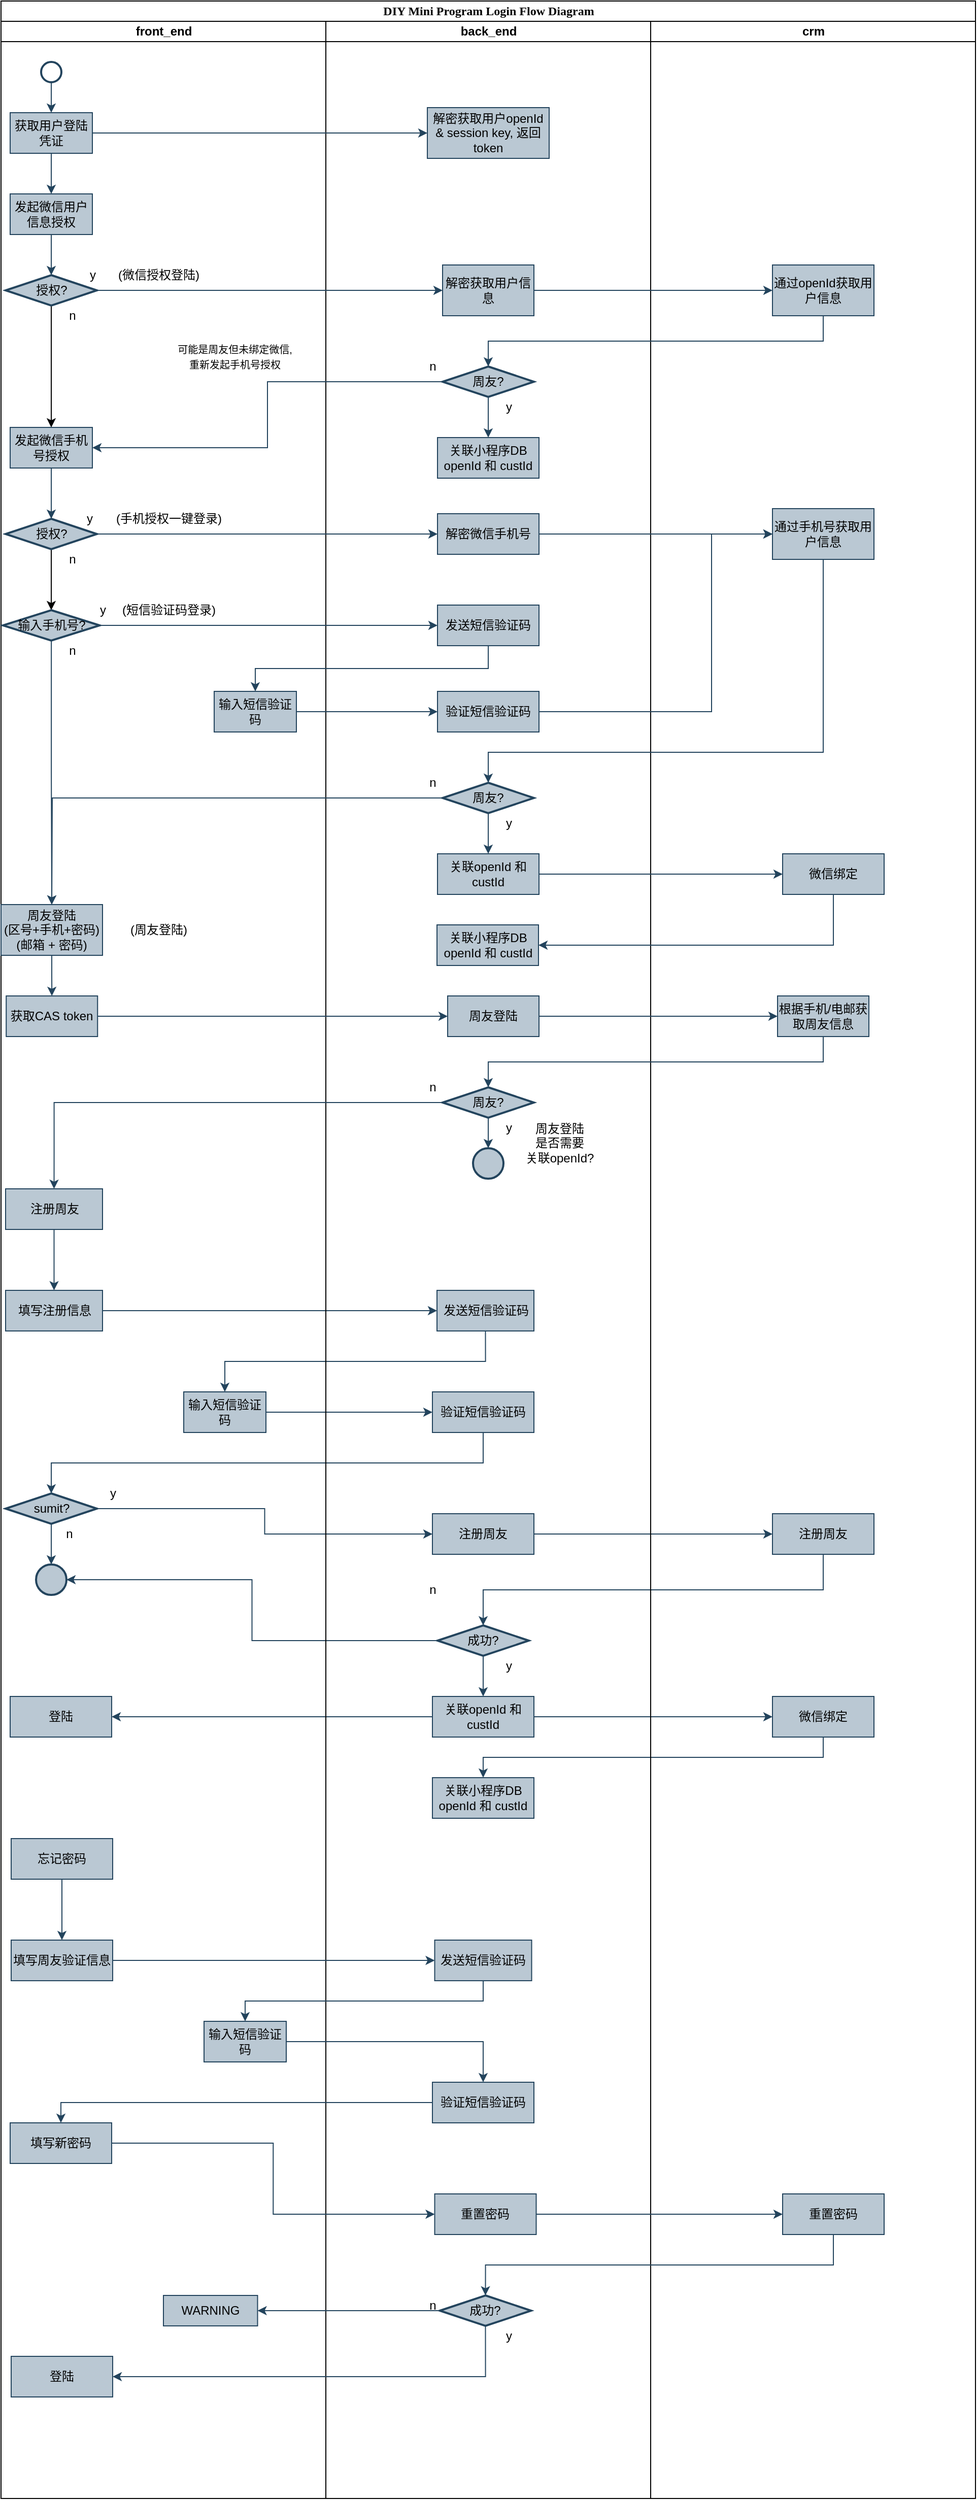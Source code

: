 <mxfile version="12.7.9" type="github">
  <diagram name="Page-1" id="0783ab3e-0a74-02c8-0abd-f7b4e66b4bec">
    <mxGraphModel dx="1312" dy="715" grid="1" gridSize="10" guides="1" tooltips="1" connect="1" arrows="1" fold="1" page="1" pageScale="1" pageWidth="850" pageHeight="1100" background="#ffffff" math="0" shadow="0">
      <root>
        <mxCell id="0" />
        <mxCell id="1" parent="0" />
        <mxCell id="1c1d494c118603dd-1" value="DIY Mini Program Login Flow Diagram" style="swimlane;html=1;childLayout=stackLayout;startSize=20;rounded=0;shadow=0;comic=0;labelBackgroundColor=none;strokeWidth=1;fontFamily=Verdana;fontSize=12;align=center;" parent="1" vertex="1">
          <mxGeometry y="30" width="960" height="2460" as="geometry" />
        </mxCell>
        <mxCell id="1c1d494c118603dd-2" value="front_end" style="swimlane;html=1;startSize=20;" parent="1c1d494c118603dd-1" vertex="1">
          <mxGeometry y="20" width="320" height="2440" as="geometry" />
        </mxCell>
        <mxCell id="7PXRdTP2mNgVB09aPx2Q-12" style="edgeStyle=orthogonalEdgeStyle;rounded=0;orthogonalLoop=1;jettySize=auto;html=1;entryX=0.5;entryY=0;entryDx=0;entryDy=0;fillColor=#bac8d3;strokeColor=#23445d;" edge="1" parent="1c1d494c118603dd-2" source="7PXRdTP2mNgVB09aPx2Q-1" target="7PXRdTP2mNgVB09aPx2Q-9">
          <mxGeometry relative="1" as="geometry" />
        </mxCell>
        <mxCell id="7PXRdTP2mNgVB09aPx2Q-1" value="" style="strokeWidth=2;html=1;shape=mxgraph.flowchart.start_2;whiteSpace=wrap;fillColor=none;strokeColor=#23445d;" vertex="1" parent="1c1d494c118603dd-2">
          <mxGeometry x="39.5" y="40" width="20" height="20" as="geometry" />
        </mxCell>
        <mxCell id="7PXRdTP2mNgVB09aPx2Q-30" style="edgeStyle=orthogonalEdgeStyle;rounded=0;orthogonalLoop=1;jettySize=auto;html=1;entryX=0.5;entryY=0;entryDx=0;entryDy=0;" edge="1" parent="1c1d494c118603dd-2" source="7PXRdTP2mNgVB09aPx2Q-2" target="7PXRdTP2mNgVB09aPx2Q-28">
          <mxGeometry relative="1" as="geometry" />
        </mxCell>
        <mxCell id="7PXRdTP2mNgVB09aPx2Q-2" value="授权?" style="strokeWidth=2;html=1;shape=mxgraph.flowchart.decision;whiteSpace=wrap;fillColor=#bac8d3;strokeColor=#23445d;" vertex="1" parent="1c1d494c118603dd-2">
          <mxGeometry x="4.5" y="250" width="90" height="30" as="geometry" />
        </mxCell>
        <mxCell id="7PXRdTP2mNgVB09aPx2Q-17" style="edgeStyle=orthogonalEdgeStyle;rounded=0;orthogonalLoop=1;jettySize=auto;html=1;entryX=0.5;entryY=0;entryDx=0;entryDy=0;fillColor=#bac8d3;strokeColor=#23445d;" edge="1" parent="1c1d494c118603dd-2" source="7PXRdTP2mNgVB09aPx2Q-9" target="7PXRdTP2mNgVB09aPx2Q-16">
          <mxGeometry relative="1" as="geometry" />
        </mxCell>
        <mxCell id="7PXRdTP2mNgVB09aPx2Q-9" value="获取用户登陆凭证" style="rounded=0;whiteSpace=wrap;html=1;fillColor=#bac8d3;strokeColor=#23445d;" vertex="1" parent="1c1d494c118603dd-2">
          <mxGeometry x="9" y="90" width="81" height="40" as="geometry" />
        </mxCell>
        <mxCell id="7PXRdTP2mNgVB09aPx2Q-18" style="edgeStyle=orthogonalEdgeStyle;rounded=0;orthogonalLoop=1;jettySize=auto;html=1;fillColor=#bac8d3;strokeColor=#23445d;" edge="1" parent="1c1d494c118603dd-2" source="7PXRdTP2mNgVB09aPx2Q-16" target="7PXRdTP2mNgVB09aPx2Q-2">
          <mxGeometry relative="1" as="geometry" />
        </mxCell>
        <mxCell id="7PXRdTP2mNgVB09aPx2Q-16" value="发起微信用户信息授权" style="rounded=0;whiteSpace=wrap;html=1;fillColor=#bac8d3;strokeColor=#23445d;" vertex="1" parent="1c1d494c118603dd-2">
          <mxGeometry x="9" y="170" width="81" height="40" as="geometry" />
        </mxCell>
        <mxCell id="7PXRdTP2mNgVB09aPx2Q-37" style="edgeStyle=orthogonalEdgeStyle;rounded=0;orthogonalLoop=1;jettySize=auto;html=1;entryX=0.5;entryY=0;entryDx=0;entryDy=0;entryPerimeter=0;fillColor=#bac8d3;strokeColor=#23445d;exitX=0.5;exitY=1;exitDx=0;exitDy=0;" edge="1" parent="1c1d494c118603dd-2" source="7PXRdTP2mNgVB09aPx2Q-28" target="7PXRdTP2mNgVB09aPx2Q-36">
          <mxGeometry relative="1" as="geometry" />
        </mxCell>
        <mxCell id="7PXRdTP2mNgVB09aPx2Q-28" value="发起微信手机号授权" style="rounded=0;whiteSpace=wrap;html=1;fillColor=#bac8d3;strokeColor=#23445d;" vertex="1" parent="1c1d494c118603dd-2">
          <mxGeometry x="9" y="400" width="81" height="40" as="geometry" />
        </mxCell>
        <mxCell id="7PXRdTP2mNgVB09aPx2Q-31" value="y" style="text;html=1;align=center;verticalAlign=middle;resizable=0;points=[];autosize=1;" vertex="1" parent="1c1d494c118603dd-2">
          <mxGeometry x="80" y="240" width="20" height="20" as="geometry" />
        </mxCell>
        <mxCell id="7PXRdTP2mNgVB09aPx2Q-32" value="n" style="text;html=1;align=center;verticalAlign=middle;resizable=0;points=[];autosize=1;" vertex="1" parent="1c1d494c118603dd-2">
          <mxGeometry x="59.5" y="280" width="20" height="20" as="geometry" />
        </mxCell>
        <mxCell id="7PXRdTP2mNgVB09aPx2Q-35" value="&lt;font style=&quot;font-size: 10px&quot;&gt;可能是周友但未绑定微信,&lt;br style=&quot;font-size: 10px&quot;&gt;重新发起手机号授权&lt;/font&gt;" style="text;html=1;align=center;verticalAlign=middle;resizable=0;points=[];autosize=1;" vertex="1" parent="1c1d494c118603dd-2">
          <mxGeometry x="140" y="315" width="180" height="30" as="geometry" />
        </mxCell>
        <mxCell id="7PXRdTP2mNgVB09aPx2Q-55" style="edgeStyle=orthogonalEdgeStyle;rounded=0;orthogonalLoop=1;jettySize=auto;html=1;entryX=0.5;entryY=0;entryDx=0;entryDy=0;entryPerimeter=0;" edge="1" parent="1c1d494c118603dd-2" source="7PXRdTP2mNgVB09aPx2Q-36" target="7PXRdTP2mNgVB09aPx2Q-53">
          <mxGeometry relative="1" as="geometry" />
        </mxCell>
        <mxCell id="7PXRdTP2mNgVB09aPx2Q-36" value="授权?" style="strokeWidth=2;html=1;shape=mxgraph.flowchart.decision;whiteSpace=wrap;fillColor=#bac8d3;strokeColor=#23445d;" vertex="1" parent="1c1d494c118603dd-2">
          <mxGeometry x="4.5" y="490" width="90" height="30" as="geometry" />
        </mxCell>
        <mxCell id="7PXRdTP2mNgVB09aPx2Q-40" value="y" style="text;html=1;align=center;verticalAlign=middle;resizable=0;points=[];autosize=1;" vertex="1" parent="1c1d494c118603dd-2">
          <mxGeometry x="77.25" y="480" width="20" height="20" as="geometry" />
        </mxCell>
        <mxCell id="7PXRdTP2mNgVB09aPx2Q-46" value="n" style="text;html=1;align=center;verticalAlign=middle;resizable=0;points=[];autosize=1;" vertex="1" parent="1c1d494c118603dd-2">
          <mxGeometry x="59.5" y="520" width="20" height="20" as="geometry" />
        </mxCell>
        <mxCell id="7PXRdTP2mNgVB09aPx2Q-49" value="输入短信验证码" style="rounded=0;whiteSpace=wrap;html=1;fillColor=#bac8d3;strokeColor=#23445d;" vertex="1" parent="1c1d494c118603dd-2">
          <mxGeometry x="210" y="660" width="81" height="40" as="geometry" />
        </mxCell>
        <mxCell id="7PXRdTP2mNgVB09aPx2Q-67" style="edgeStyle=orthogonalEdgeStyle;rounded=0;orthogonalLoop=1;jettySize=auto;html=1;entryX=0.5;entryY=0;entryDx=0;entryDy=0;fillColor=#bac8d3;strokeColor=#23445d;" edge="1" parent="1c1d494c118603dd-2" source="7PXRdTP2mNgVB09aPx2Q-53" target="7PXRdTP2mNgVB09aPx2Q-65">
          <mxGeometry relative="1" as="geometry" />
        </mxCell>
        <mxCell id="7PXRdTP2mNgVB09aPx2Q-53" value="输入手机号?" style="strokeWidth=2;html=1;shape=mxgraph.flowchart.decision;whiteSpace=wrap;fillColor=#bac8d3;strokeColor=#23445d;" vertex="1" parent="1c1d494c118603dd-2">
          <mxGeometry x="1.75" y="580" width="95.5" height="30" as="geometry" />
        </mxCell>
        <mxCell id="7PXRdTP2mNgVB09aPx2Q-63" value="(手机授权一键登录)" style="text;html=1;align=center;verticalAlign=middle;resizable=0;points=[];autosize=1;" vertex="1" parent="1c1d494c118603dd-2">
          <mxGeometry x="90" y="480" width="150" height="20" as="geometry" />
        </mxCell>
        <mxCell id="7PXRdTP2mNgVB09aPx2Q-64" value="(短信验证码登录)" style="text;html=1;align=center;verticalAlign=middle;resizable=0;points=[];autosize=1;" vertex="1" parent="1c1d494c118603dd-2">
          <mxGeometry x="100" y="570" width="130" height="20" as="geometry" />
        </mxCell>
        <mxCell id="7PXRdTP2mNgVB09aPx2Q-58" value="y" style="text;html=1;align=center;verticalAlign=middle;resizable=0;points=[];autosize=1;" vertex="1" parent="1c1d494c118603dd-2">
          <mxGeometry x="90" y="570" width="20" height="20" as="geometry" />
        </mxCell>
        <mxCell id="7PXRdTP2mNgVB09aPx2Q-77" style="edgeStyle=orthogonalEdgeStyle;rounded=0;orthogonalLoop=1;jettySize=auto;html=1;entryX=0.5;entryY=0;entryDx=0;entryDy=0;fillColor=#bac8d3;strokeColor=#23445d;" edge="1" parent="1c1d494c118603dd-2" source="7PXRdTP2mNgVB09aPx2Q-65" target="7PXRdTP2mNgVB09aPx2Q-75">
          <mxGeometry relative="1" as="geometry" />
        </mxCell>
        <mxCell id="7PXRdTP2mNgVB09aPx2Q-65" value="周友登陆&lt;br&gt;(区号+手机+密码)&lt;br&gt;(邮箱 + 密码)" style="rounded=0;whiteSpace=wrap;html=1;fillColor=#bac8d3;strokeColor=#23445d;" vertex="1" parent="1c1d494c118603dd-2">
          <mxGeometry y="870" width="100" height="50" as="geometry" />
        </mxCell>
        <mxCell id="7PXRdTP2mNgVB09aPx2Q-69" value="n" style="text;html=1;align=center;verticalAlign=middle;resizable=0;points=[];autosize=1;" vertex="1" parent="1c1d494c118603dd-2">
          <mxGeometry x="59.5" y="610" width="20" height="20" as="geometry" />
        </mxCell>
        <mxCell id="7PXRdTP2mNgVB09aPx2Q-75" value="获取CAS token" style="rounded=0;whiteSpace=wrap;html=1;fillColor=#bac8d3;strokeColor=#23445d;" vertex="1" parent="1c1d494c118603dd-2">
          <mxGeometry x="5.12" y="960" width="90" height="40" as="geometry" />
        </mxCell>
        <mxCell id="7PXRdTP2mNgVB09aPx2Q-96" style="edgeStyle=orthogonalEdgeStyle;rounded=0;orthogonalLoop=1;jettySize=auto;html=1;entryX=0.5;entryY=0;entryDx=0;entryDy=0;fillColor=#bac8d3;strokeColor=#23445d;" edge="1" parent="1c1d494c118603dd-2" source="7PXRdTP2mNgVB09aPx2Q-87" target="7PXRdTP2mNgVB09aPx2Q-95">
          <mxGeometry relative="1" as="geometry" />
        </mxCell>
        <mxCell id="7PXRdTP2mNgVB09aPx2Q-87" value="注册周友" style="rounded=0;whiteSpace=wrap;html=1;fillColor=#bac8d3;strokeColor=#23445d;" vertex="1" parent="1c1d494c118603dd-2">
          <mxGeometry x="4.5" y="1150" width="95.5" height="40" as="geometry" />
        </mxCell>
        <mxCell id="7PXRdTP2mNgVB09aPx2Q-95" value="填写注册信息" style="rounded=0;whiteSpace=wrap;html=1;fillColor=#bac8d3;strokeColor=#23445d;" vertex="1" parent="1c1d494c118603dd-2">
          <mxGeometry x="4.5" y="1250" width="95.5" height="40" as="geometry" />
        </mxCell>
        <mxCell id="7PXRdTP2mNgVB09aPx2Q-99" value="输入短信验证码" style="rounded=0;whiteSpace=wrap;html=1;fillColor=#bac8d3;strokeColor=#23445d;" vertex="1" parent="1c1d494c118603dd-2">
          <mxGeometry x="180" y="1350" width="81" height="40" as="geometry" />
        </mxCell>
        <mxCell id="7PXRdTP2mNgVB09aPx2Q-107" style="edgeStyle=orthogonalEdgeStyle;rounded=0;orthogonalLoop=1;jettySize=auto;html=1;fillColor=#bac8d3;strokeColor=#23445d;" edge="1" parent="1c1d494c118603dd-2" source="7PXRdTP2mNgVB09aPx2Q-104" target="7PXRdTP2mNgVB09aPx2Q-106">
          <mxGeometry relative="1" as="geometry" />
        </mxCell>
        <mxCell id="7PXRdTP2mNgVB09aPx2Q-104" value="sumit?" style="strokeWidth=2;html=1;shape=mxgraph.flowchart.decision;whiteSpace=wrap;fillColor=#bac8d3;strokeColor=#23445d;" vertex="1" parent="1c1d494c118603dd-2">
          <mxGeometry x="4.5" y="1450" width="90" height="30" as="geometry" />
        </mxCell>
        <mxCell id="7PXRdTP2mNgVB09aPx2Q-106" value="" style="strokeWidth=2;html=1;shape=mxgraph.flowchart.start_2;whiteSpace=wrap;fillColor=#bac8d3;strokeColor=#23445d;" vertex="1" parent="1c1d494c118603dd-2">
          <mxGeometry x="34.5" y="1520" width="30" height="30" as="geometry" />
        </mxCell>
        <mxCell id="7PXRdTP2mNgVB09aPx2Q-108" value="n" style="text;html=1;align=center;verticalAlign=middle;resizable=0;points=[];autosize=1;" vertex="1" parent="1c1d494c118603dd-2">
          <mxGeometry x="57.25" y="1480" width="20" height="20" as="geometry" />
        </mxCell>
        <mxCell id="7PXRdTP2mNgVB09aPx2Q-111" value="y" style="text;html=1;align=center;verticalAlign=middle;resizable=0;points=[];autosize=1;" vertex="1" parent="1c1d494c118603dd-2">
          <mxGeometry x="100" y="1440" width="20" height="20" as="geometry" />
        </mxCell>
        <mxCell id="7PXRdTP2mNgVB09aPx2Q-125" value="(周友登陆)" style="text;html=1;align=center;verticalAlign=middle;resizable=0;points=[];autosize=1;" vertex="1" parent="1c1d494c118603dd-2">
          <mxGeometry x="110" y="885" width="90" height="20" as="geometry" />
        </mxCell>
        <mxCell id="7PXRdTP2mNgVB09aPx2Q-131" value="登陆" style="rounded=0;whiteSpace=wrap;html=1;fillColor=#bac8d3;strokeColor=#23445d;" vertex="1" parent="1c1d494c118603dd-2">
          <mxGeometry x="9" y="1650" width="100" height="40" as="geometry" />
        </mxCell>
        <mxCell id="7PXRdTP2mNgVB09aPx2Q-62" value="(微信授权登陆)" style="text;html=1;align=center;verticalAlign=middle;resizable=0;points=[];autosize=1;" vertex="1" parent="1c1d494c118603dd-2">
          <mxGeometry x="94.5" y="240" width="120" height="20" as="geometry" />
        </mxCell>
        <mxCell id="7PXRdTP2mNgVB09aPx2Q-136" style="edgeStyle=orthogonalEdgeStyle;rounded=0;orthogonalLoop=1;jettySize=auto;html=1;entryX=0.5;entryY=0;entryDx=0;entryDy=0;fillColor=#bac8d3;strokeColor=#23445d;" edge="1" parent="1c1d494c118603dd-2" source="7PXRdTP2mNgVB09aPx2Q-133" target="7PXRdTP2mNgVB09aPx2Q-134">
          <mxGeometry relative="1" as="geometry" />
        </mxCell>
        <mxCell id="7PXRdTP2mNgVB09aPx2Q-133" value="忘记密码" style="rounded=0;whiteSpace=wrap;html=1;fillColor=#bac8d3;strokeColor=#23445d;" vertex="1" parent="1c1d494c118603dd-2">
          <mxGeometry x="10" y="1790" width="100" height="40" as="geometry" />
        </mxCell>
        <mxCell id="7PXRdTP2mNgVB09aPx2Q-134" value="填写周友验证信息" style="rounded=0;whiteSpace=wrap;html=1;fillColor=#bac8d3;strokeColor=#23445d;" vertex="1" parent="1c1d494c118603dd-2">
          <mxGeometry x="10" y="1890" width="100" height="40" as="geometry" />
        </mxCell>
        <mxCell id="7PXRdTP2mNgVB09aPx2Q-138" value="输入短信验证码" style="rounded=0;whiteSpace=wrap;html=1;fillColor=#bac8d3;strokeColor=#23445d;" vertex="1" parent="1c1d494c118603dd-2">
          <mxGeometry x="200" y="1970" width="81" height="40" as="geometry" />
        </mxCell>
        <mxCell id="7PXRdTP2mNgVB09aPx2Q-142" value="填写新密码" style="rounded=0;whiteSpace=wrap;html=1;fillColor=#bac8d3;strokeColor=#23445d;" vertex="1" parent="1c1d494c118603dd-2">
          <mxGeometry x="9" y="2070" width="100" height="40" as="geometry" />
        </mxCell>
        <mxCell id="7PXRdTP2mNgVB09aPx2Q-150" value="WARNING" style="rounded=0;whiteSpace=wrap;html=1;fillColor=#bac8d3;strokeColor=#23445d;" vertex="1" parent="1c1d494c118603dd-2">
          <mxGeometry x="160" y="2240" width="92.75" height="30" as="geometry" />
        </mxCell>
        <mxCell id="7PXRdTP2mNgVB09aPx2Q-156" value="登陆" style="rounded=0;whiteSpace=wrap;html=1;fillColor=#bac8d3;strokeColor=#23445d;" vertex="1" parent="1c1d494c118603dd-2">
          <mxGeometry x="10" y="2300" width="100" height="40" as="geometry" />
        </mxCell>
        <mxCell id="7PXRdTP2mNgVB09aPx2Q-98" style="edgeStyle=orthogonalEdgeStyle;rounded=0;orthogonalLoop=1;jettySize=auto;html=1;entryX=0;entryY=0.5;entryDx=0;entryDy=0;fillColor=#bac8d3;strokeColor=#23445d;" edge="1" parent="1c1d494c118603dd-1" source="7PXRdTP2mNgVB09aPx2Q-95" target="7PXRdTP2mNgVB09aPx2Q-97">
          <mxGeometry relative="1" as="geometry" />
        </mxCell>
        <mxCell id="7PXRdTP2mNgVB09aPx2Q-101" style="edgeStyle=orthogonalEdgeStyle;rounded=0;orthogonalLoop=1;jettySize=auto;html=1;entryX=0.5;entryY=0;entryDx=0;entryDy=0;exitX=0.5;exitY=1;exitDx=0;exitDy=0;fillColor=#bac8d3;strokeColor=#23445d;" edge="1" parent="1c1d494c118603dd-1" source="7PXRdTP2mNgVB09aPx2Q-97" target="7PXRdTP2mNgVB09aPx2Q-99">
          <mxGeometry relative="1" as="geometry" />
        </mxCell>
        <mxCell id="7PXRdTP2mNgVB09aPx2Q-102" style="edgeStyle=orthogonalEdgeStyle;rounded=0;orthogonalLoop=1;jettySize=auto;html=1;entryX=0;entryY=0.5;entryDx=0;entryDy=0;fillColor=#bac8d3;strokeColor=#23445d;" edge="1" parent="1c1d494c118603dd-1" source="7PXRdTP2mNgVB09aPx2Q-99" target="7PXRdTP2mNgVB09aPx2Q-100">
          <mxGeometry relative="1" as="geometry" />
        </mxCell>
        <mxCell id="7PXRdTP2mNgVB09aPx2Q-105" style="edgeStyle=orthogonalEdgeStyle;rounded=0;orthogonalLoop=1;jettySize=auto;html=1;entryX=0.5;entryY=0;entryDx=0;entryDy=0;entryPerimeter=0;exitX=0.5;exitY=1;exitDx=0;exitDy=0;fillColor=#bac8d3;strokeColor=#23445d;" edge="1" parent="1c1d494c118603dd-1" source="7PXRdTP2mNgVB09aPx2Q-100" target="7PXRdTP2mNgVB09aPx2Q-104">
          <mxGeometry relative="1" as="geometry" />
        </mxCell>
        <mxCell id="7PXRdTP2mNgVB09aPx2Q-110" style="edgeStyle=orthogonalEdgeStyle;rounded=0;orthogonalLoop=1;jettySize=auto;html=1;entryX=0;entryY=0.5;entryDx=0;entryDy=0;fillColor=#bac8d3;strokeColor=#23445d;" edge="1" parent="1c1d494c118603dd-1" source="7PXRdTP2mNgVB09aPx2Q-104" target="7PXRdTP2mNgVB09aPx2Q-109">
          <mxGeometry relative="1" as="geometry" />
        </mxCell>
        <mxCell id="7PXRdTP2mNgVB09aPx2Q-113" value="" style="edgeStyle=orthogonalEdgeStyle;rounded=0;orthogonalLoop=1;jettySize=auto;html=1;fillColor=#bac8d3;strokeColor=#23445d;" edge="1" parent="1c1d494c118603dd-1" source="7PXRdTP2mNgVB09aPx2Q-109" target="7PXRdTP2mNgVB09aPx2Q-112">
          <mxGeometry relative="1" as="geometry" />
        </mxCell>
        <mxCell id="7PXRdTP2mNgVB09aPx2Q-115" style="edgeStyle=orthogonalEdgeStyle;rounded=0;orthogonalLoop=1;jettySize=auto;html=1;entryX=0.5;entryY=0;entryDx=0;entryDy=0;entryPerimeter=0;exitX=0.5;exitY=1;exitDx=0;exitDy=0;fillColor=#bac8d3;strokeColor=#23445d;" edge="1" parent="1c1d494c118603dd-1" source="7PXRdTP2mNgVB09aPx2Q-112" target="7PXRdTP2mNgVB09aPx2Q-114">
          <mxGeometry relative="1" as="geometry" />
        </mxCell>
        <mxCell id="7PXRdTP2mNgVB09aPx2Q-116" style="edgeStyle=orthogonalEdgeStyle;rounded=0;orthogonalLoop=1;jettySize=auto;html=1;entryX=1;entryY=0.5;entryDx=0;entryDy=0;entryPerimeter=0;fillColor=#bac8d3;strokeColor=#23445d;" edge="1" parent="1c1d494c118603dd-1" source="7PXRdTP2mNgVB09aPx2Q-114" target="7PXRdTP2mNgVB09aPx2Q-106">
          <mxGeometry relative="1" as="geometry" />
        </mxCell>
        <mxCell id="7PXRdTP2mNgVB09aPx2Q-127" style="edgeStyle=orthogonalEdgeStyle;rounded=0;orthogonalLoop=1;jettySize=auto;html=1;entryX=0;entryY=0.5;entryDx=0;entryDy=0;fillColor=#bac8d3;strokeColor=#23445d;" edge="1" parent="1c1d494c118603dd-1" source="7PXRdTP2mNgVB09aPx2Q-118" target="7PXRdTP2mNgVB09aPx2Q-126">
          <mxGeometry relative="1" as="geometry" />
        </mxCell>
        <mxCell id="7PXRdTP2mNgVB09aPx2Q-129" style="edgeStyle=orthogonalEdgeStyle;rounded=0;orthogonalLoop=1;jettySize=auto;html=1;exitX=0.5;exitY=1;exitDx=0;exitDy=0;fillColor=#bac8d3;strokeColor=#23445d;" edge="1" parent="1c1d494c118603dd-1" source="7PXRdTP2mNgVB09aPx2Q-126" target="7PXRdTP2mNgVB09aPx2Q-128">
          <mxGeometry relative="1" as="geometry" />
        </mxCell>
        <mxCell id="7PXRdTP2mNgVB09aPx2Q-132" style="edgeStyle=orthogonalEdgeStyle;rounded=0;orthogonalLoop=1;jettySize=auto;html=1;entryX=1;entryY=0.5;entryDx=0;entryDy=0;fillColor=#bac8d3;strokeColor=#23445d;" edge="1" parent="1c1d494c118603dd-1" source="7PXRdTP2mNgVB09aPx2Q-118" target="7PXRdTP2mNgVB09aPx2Q-131">
          <mxGeometry relative="1" as="geometry" />
        </mxCell>
        <mxCell id="1c1d494c118603dd-3" value="back_end" style="swimlane;html=1;startSize=20;" parent="1c1d494c118603dd-1" vertex="1">
          <mxGeometry x="320" y="20" width="320" height="2440" as="geometry" />
        </mxCell>
        <mxCell id="7PXRdTP2mNgVB09aPx2Q-7" value="解密获取用户openId &amp;amp; session key, 返回token" style="rounded=0;whiteSpace=wrap;html=1;fillColor=#bac8d3;strokeColor=#23445d;" vertex="1" parent="1c1d494c118603dd-3">
          <mxGeometry x="100" y="85" width="120" height="50" as="geometry" />
        </mxCell>
        <mxCell id="7PXRdTP2mNgVB09aPx2Q-20" value="解密获取用户信息" style="rounded=0;whiteSpace=wrap;html=1;fillColor=#bac8d3;strokeColor=#23445d;" vertex="1" parent="1c1d494c118603dd-3">
          <mxGeometry x="115" y="240" width="90" height="50" as="geometry" />
        </mxCell>
        <mxCell id="7PXRdTP2mNgVB09aPx2Q-27" style="edgeStyle=orthogonalEdgeStyle;rounded=0;orthogonalLoop=1;jettySize=auto;html=1;entryX=0.5;entryY=0;entryDx=0;entryDy=0;fillColor=#bac8d3;strokeColor=#23445d;" edge="1" parent="1c1d494c118603dd-3" source="7PXRdTP2mNgVB09aPx2Q-24" target="7PXRdTP2mNgVB09aPx2Q-25">
          <mxGeometry relative="1" as="geometry" />
        </mxCell>
        <mxCell id="7PXRdTP2mNgVB09aPx2Q-24" value="周友?" style="strokeWidth=2;html=1;shape=mxgraph.flowchart.decision;whiteSpace=wrap;fillColor=#bac8d3;strokeColor=#23445d;" vertex="1" parent="1c1d494c118603dd-3">
          <mxGeometry x="115" y="340" width="90" height="30" as="geometry" />
        </mxCell>
        <mxCell id="7PXRdTP2mNgVB09aPx2Q-25" value="关联小程序DB openId 和 custId" style="rounded=0;whiteSpace=wrap;html=1;fillColor=#bac8d3;strokeColor=#23445d;" vertex="1" parent="1c1d494c118603dd-3">
          <mxGeometry x="110" y="410" width="100" height="40" as="geometry" />
        </mxCell>
        <mxCell id="7PXRdTP2mNgVB09aPx2Q-33" value="y" style="text;html=1;align=center;verticalAlign=middle;resizable=0;points=[];autosize=1;" vertex="1" parent="1c1d494c118603dd-3">
          <mxGeometry x="170" y="370" width="20" height="20" as="geometry" />
        </mxCell>
        <mxCell id="7PXRdTP2mNgVB09aPx2Q-34" value="n" style="text;html=1;align=center;verticalAlign=middle;resizable=0;points=[];autosize=1;" vertex="1" parent="1c1d494c118603dd-3">
          <mxGeometry x="95" y="330" width="20" height="20" as="geometry" />
        </mxCell>
        <mxCell id="7PXRdTP2mNgVB09aPx2Q-38" value="解密微信手机号" style="rounded=0;whiteSpace=wrap;html=1;fillColor=#bac8d3;strokeColor=#23445d;" vertex="1" parent="1c1d494c118603dd-3">
          <mxGeometry x="110" y="485" width="100" height="40" as="geometry" />
        </mxCell>
        <mxCell id="7PXRdTP2mNgVB09aPx2Q-47" value="发送短信验证码" style="rounded=0;whiteSpace=wrap;html=1;fillColor=#bac8d3;strokeColor=#23445d;" vertex="1" parent="1c1d494c118603dd-3">
          <mxGeometry x="110" y="575" width="100" height="40" as="geometry" />
        </mxCell>
        <mxCell id="7PXRdTP2mNgVB09aPx2Q-51" value="验证短信验证码" style="rounded=0;whiteSpace=wrap;html=1;fillColor=#bac8d3;strokeColor=#23445d;" vertex="1" parent="1c1d494c118603dd-3">
          <mxGeometry x="110" y="660" width="100" height="40" as="geometry" />
        </mxCell>
        <mxCell id="7PXRdTP2mNgVB09aPx2Q-74" style="edgeStyle=orthogonalEdgeStyle;rounded=0;orthogonalLoop=1;jettySize=auto;html=1;fillColor=#bac8d3;strokeColor=#23445d;" edge="1" parent="1c1d494c118603dd-3" source="7PXRdTP2mNgVB09aPx2Q-60" target="7PXRdTP2mNgVB09aPx2Q-71">
          <mxGeometry relative="1" as="geometry" />
        </mxCell>
        <mxCell id="7PXRdTP2mNgVB09aPx2Q-60" value="周友?" style="strokeWidth=2;html=1;shape=mxgraph.flowchart.decision;whiteSpace=wrap;fillColor=#bac8d3;strokeColor=#23445d;" vertex="1" parent="1c1d494c118603dd-3">
          <mxGeometry x="115" y="750" width="90" height="30" as="geometry" />
        </mxCell>
        <mxCell id="7PXRdTP2mNgVB09aPx2Q-71" value="关联openId 和 custId" style="rounded=0;whiteSpace=wrap;html=1;fillColor=#bac8d3;strokeColor=#23445d;" vertex="1" parent="1c1d494c118603dd-3">
          <mxGeometry x="110" y="820" width="100" height="40" as="geometry" />
        </mxCell>
        <mxCell id="7PXRdTP2mNgVB09aPx2Q-73" value="y" style="text;html=1;align=center;verticalAlign=middle;resizable=0;points=[];autosize=1;" vertex="1" parent="1c1d494c118603dd-3">
          <mxGeometry x="170" y="780" width="20" height="20" as="geometry" />
        </mxCell>
        <mxCell id="7PXRdTP2mNgVB09aPx2Q-78" value="周友登陆" style="rounded=0;whiteSpace=wrap;html=1;fillColor=#bac8d3;strokeColor=#23445d;" vertex="1" parent="1c1d494c118603dd-3">
          <mxGeometry x="120" y="960" width="90" height="40" as="geometry" />
        </mxCell>
        <mxCell id="7PXRdTP2mNgVB09aPx2Q-91" style="edgeStyle=orthogonalEdgeStyle;rounded=0;orthogonalLoop=1;jettySize=auto;html=1;entryX=0.5;entryY=0;entryDx=0;entryDy=0;entryPerimeter=0;fillColor=#bac8d3;strokeColor=#23445d;" edge="1" parent="1c1d494c118603dd-3" source="7PXRdTP2mNgVB09aPx2Q-82" target="7PXRdTP2mNgVB09aPx2Q-90">
          <mxGeometry relative="1" as="geometry" />
        </mxCell>
        <mxCell id="7PXRdTP2mNgVB09aPx2Q-82" value="周友?" style="strokeWidth=2;html=1;shape=mxgraph.flowchart.decision;whiteSpace=wrap;fillColor=#bac8d3;strokeColor=#23445d;" vertex="1" parent="1c1d494c118603dd-3">
          <mxGeometry x="115" y="1050" width="90" height="30" as="geometry" />
        </mxCell>
        <mxCell id="7PXRdTP2mNgVB09aPx2Q-86" value="y" style="text;html=1;align=center;verticalAlign=middle;resizable=0;points=[];autosize=1;" vertex="1" parent="1c1d494c118603dd-3">
          <mxGeometry x="170" y="1080" width="20" height="20" as="geometry" />
        </mxCell>
        <mxCell id="7PXRdTP2mNgVB09aPx2Q-89" value="n" style="text;html=1;align=center;verticalAlign=middle;resizable=0;points=[];autosize=1;" vertex="1" parent="1c1d494c118603dd-3">
          <mxGeometry x="95" y="1040" width="20" height="20" as="geometry" />
        </mxCell>
        <mxCell id="7PXRdTP2mNgVB09aPx2Q-90" value="" style="strokeWidth=2;html=1;shape=mxgraph.flowchart.start_2;whiteSpace=wrap;fillColor=#bac8d3;strokeColor=#23445d;" vertex="1" parent="1c1d494c118603dd-3">
          <mxGeometry x="145" y="1110" width="30" height="30" as="geometry" />
        </mxCell>
        <mxCell id="7PXRdTP2mNgVB09aPx2Q-94" value="周友登陆&lt;br&gt;是否需要&lt;br&gt;关联openId?" style="text;html=1;align=center;verticalAlign=middle;resizable=0;points=[];autosize=1;" vertex="1" parent="1c1d494c118603dd-3">
          <mxGeometry x="180" y="1080" width="100" height="50" as="geometry" />
        </mxCell>
        <mxCell id="7PXRdTP2mNgVB09aPx2Q-97" value="发送短信验证码" style="rounded=0;whiteSpace=wrap;html=1;fillColor=#bac8d3;strokeColor=#23445d;" vertex="1" parent="1c1d494c118603dd-3">
          <mxGeometry x="109.5" y="1250" width="95.5" height="40" as="geometry" />
        </mxCell>
        <mxCell id="7PXRdTP2mNgVB09aPx2Q-100" value="验证短信验证码" style="rounded=0;whiteSpace=wrap;html=1;fillColor=#bac8d3;strokeColor=#23445d;" vertex="1" parent="1c1d494c118603dd-3">
          <mxGeometry x="105" y="1350" width="100" height="40" as="geometry" />
        </mxCell>
        <mxCell id="7PXRdTP2mNgVB09aPx2Q-109" value="注册周友" style="rounded=0;whiteSpace=wrap;html=1;fillColor=#bac8d3;strokeColor=#23445d;" vertex="1" parent="1c1d494c118603dd-3">
          <mxGeometry x="105" y="1470" width="100" height="40" as="geometry" />
        </mxCell>
        <mxCell id="7PXRdTP2mNgVB09aPx2Q-119" style="edgeStyle=orthogonalEdgeStyle;rounded=0;orthogonalLoop=1;jettySize=auto;html=1;entryX=0.5;entryY=0;entryDx=0;entryDy=0;fillColor=#bac8d3;strokeColor=#23445d;" edge="1" parent="1c1d494c118603dd-3" source="7PXRdTP2mNgVB09aPx2Q-114" target="7PXRdTP2mNgVB09aPx2Q-118">
          <mxGeometry relative="1" as="geometry" />
        </mxCell>
        <mxCell id="7PXRdTP2mNgVB09aPx2Q-114" value="成功?" style="strokeWidth=2;html=1;shape=mxgraph.flowchart.decision;whiteSpace=wrap;fillColor=#bac8d3;strokeColor=#23445d;" vertex="1" parent="1c1d494c118603dd-3">
          <mxGeometry x="110" y="1580" width="90" height="30" as="geometry" />
        </mxCell>
        <mxCell id="7PXRdTP2mNgVB09aPx2Q-118" value="关联openId 和 custId" style="rounded=0;whiteSpace=wrap;html=1;fillColor=#bac8d3;strokeColor=#23445d;" vertex="1" parent="1c1d494c118603dd-3">
          <mxGeometry x="105" y="1650" width="100" height="40" as="geometry" />
        </mxCell>
        <mxCell id="7PXRdTP2mNgVB09aPx2Q-120" value="y" style="text;html=1;align=center;verticalAlign=middle;resizable=0;points=[];autosize=1;" vertex="1" parent="1c1d494c118603dd-3">
          <mxGeometry x="170" y="1610" width="20" height="20" as="geometry" />
        </mxCell>
        <mxCell id="7PXRdTP2mNgVB09aPx2Q-123" value="关联小程序DB openId 和 custId" style="rounded=0;whiteSpace=wrap;html=1;fillColor=#bac8d3;strokeColor=#23445d;" vertex="1" parent="1c1d494c118603dd-3">
          <mxGeometry x="109.5" y="890" width="100" height="40" as="geometry" />
        </mxCell>
        <mxCell id="7PXRdTP2mNgVB09aPx2Q-128" value="关联小程序DB openId 和 custId" style="rounded=0;whiteSpace=wrap;html=1;fillColor=#bac8d3;strokeColor=#23445d;" vertex="1" parent="1c1d494c118603dd-3">
          <mxGeometry x="105" y="1730" width="100" height="40" as="geometry" />
        </mxCell>
        <mxCell id="7PXRdTP2mNgVB09aPx2Q-135" value="发送短信验证码" style="rounded=0;whiteSpace=wrap;html=1;fillColor=#bac8d3;strokeColor=#23445d;" vertex="1" parent="1c1d494c118603dd-3">
          <mxGeometry x="107.25" y="1890" width="95.5" height="40" as="geometry" />
        </mxCell>
        <mxCell id="7PXRdTP2mNgVB09aPx2Q-140" value="验证短信验证码" style="rounded=0;whiteSpace=wrap;html=1;fillColor=#bac8d3;strokeColor=#23445d;" vertex="1" parent="1c1d494c118603dd-3">
          <mxGeometry x="105" y="2030" width="100" height="40" as="geometry" />
        </mxCell>
        <mxCell id="7PXRdTP2mNgVB09aPx2Q-144" value="重置密码" style="rounded=0;whiteSpace=wrap;html=1;fillColor=#bac8d3;strokeColor=#23445d;" vertex="1" parent="1c1d494c118603dd-3">
          <mxGeometry x="107.25" y="2140" width="100" height="40" as="geometry" />
        </mxCell>
        <mxCell id="7PXRdTP2mNgVB09aPx2Q-148" value="成功?" style="strokeWidth=2;html=1;shape=mxgraph.flowchart.decision;whiteSpace=wrap;fillColor=#bac8d3;strokeColor=#23445d;" vertex="1" parent="1c1d494c118603dd-3">
          <mxGeometry x="112.25" y="2240" width="90" height="30" as="geometry" />
        </mxCell>
        <mxCell id="7PXRdTP2mNgVB09aPx2Q-152" value="n" style="text;html=1;align=center;verticalAlign=middle;resizable=0;points=[];autosize=1;" vertex="1" parent="1c1d494c118603dd-3">
          <mxGeometry x="95" y="2240" width="20" height="20" as="geometry" />
        </mxCell>
        <mxCell id="7PXRdTP2mNgVB09aPx2Q-155" value="y" style="text;html=1;align=center;verticalAlign=middle;resizable=0;points=[];autosize=1;" vertex="1" parent="1c1d494c118603dd-3">
          <mxGeometry x="170" y="2270" width="20" height="20" as="geometry" />
        </mxCell>
        <mxCell id="7PXRdTP2mNgVB09aPx2Q-72" value="n" style="text;html=1;align=center;verticalAlign=middle;resizable=0;points=[];autosize=1;" vertex="1" parent="1c1d494c118603dd-3">
          <mxGeometry x="95" y="740" width="20" height="20" as="geometry" />
        </mxCell>
        <mxCell id="1c1d494c118603dd-4" value="crm" style="swimlane;html=1;startSize=20;" parent="1c1d494c118603dd-1" vertex="1">
          <mxGeometry x="640" y="20" width="320" height="2440" as="geometry" />
        </mxCell>
        <mxCell id="7PXRdTP2mNgVB09aPx2Q-22" value="通过openId获取用户信息" style="rounded=0;whiteSpace=wrap;html=1;fillColor=#bac8d3;strokeColor=#23445d;" vertex="1" parent="1c1d494c118603dd-4">
          <mxGeometry x="120" y="240" width="100" height="50" as="geometry" />
        </mxCell>
        <mxCell id="7PXRdTP2mNgVB09aPx2Q-41" value="通过手机号获取用户信息" style="rounded=0;whiteSpace=wrap;html=1;fillColor=#bac8d3;strokeColor=#23445d;" vertex="1" parent="1c1d494c118603dd-4">
          <mxGeometry x="120" y="480" width="100" height="50" as="geometry" />
        </mxCell>
        <mxCell id="7PXRdTP2mNgVB09aPx2Q-80" value="根据手机/电邮获取周友信息" style="rounded=0;whiteSpace=wrap;html=1;fillColor=#bac8d3;strokeColor=#23445d;" vertex="1" parent="1c1d494c118603dd-4">
          <mxGeometry x="125" y="960" width="90" height="40" as="geometry" />
        </mxCell>
        <mxCell id="7PXRdTP2mNgVB09aPx2Q-112" value="注册周友" style="rounded=0;whiteSpace=wrap;html=1;fillColor=#bac8d3;strokeColor=#23445d;" vertex="1" parent="1c1d494c118603dd-4">
          <mxGeometry x="120" y="1470" width="100" height="40" as="geometry" />
        </mxCell>
        <mxCell id="7PXRdTP2mNgVB09aPx2Q-121" value="微信绑定" style="rounded=0;whiteSpace=wrap;html=1;fillColor=#bac8d3;strokeColor=#23445d;" vertex="1" parent="1c1d494c118603dd-4">
          <mxGeometry x="130" y="820" width="100" height="40" as="geometry" />
        </mxCell>
        <mxCell id="7PXRdTP2mNgVB09aPx2Q-126" value="微信绑定" style="rounded=0;whiteSpace=wrap;html=1;fillColor=#bac8d3;strokeColor=#23445d;" vertex="1" parent="1c1d494c118603dd-4">
          <mxGeometry x="120" y="1650" width="100" height="40" as="geometry" />
        </mxCell>
        <mxCell id="7PXRdTP2mNgVB09aPx2Q-146" value="重置密码" style="rounded=0;whiteSpace=wrap;html=1;fillColor=#bac8d3;strokeColor=#23445d;" vertex="1" parent="1c1d494c118603dd-4">
          <mxGeometry x="130" y="2140" width="100" height="40" as="geometry" />
        </mxCell>
        <mxCell id="7PXRdTP2mNgVB09aPx2Q-13" style="edgeStyle=orthogonalEdgeStyle;rounded=0;orthogonalLoop=1;jettySize=auto;html=1;entryX=0;entryY=0.5;entryDx=0;entryDy=0;fillColor=#bac8d3;strokeColor=#23445d;" edge="1" parent="1c1d494c118603dd-1" source="7PXRdTP2mNgVB09aPx2Q-9" target="7PXRdTP2mNgVB09aPx2Q-7">
          <mxGeometry relative="1" as="geometry" />
        </mxCell>
        <mxCell id="7PXRdTP2mNgVB09aPx2Q-21" style="edgeStyle=orthogonalEdgeStyle;rounded=0;orthogonalLoop=1;jettySize=auto;html=1;entryX=0;entryY=0.5;entryDx=0;entryDy=0;fillColor=#bac8d3;strokeColor=#23445d;" edge="1" parent="1c1d494c118603dd-1" source="7PXRdTP2mNgVB09aPx2Q-2" target="7PXRdTP2mNgVB09aPx2Q-20">
          <mxGeometry relative="1" as="geometry" />
        </mxCell>
        <mxCell id="7PXRdTP2mNgVB09aPx2Q-23" style="edgeStyle=orthogonalEdgeStyle;rounded=0;orthogonalLoop=1;jettySize=auto;html=1;fillColor=#bac8d3;strokeColor=#23445d;" edge="1" parent="1c1d494c118603dd-1" source="7PXRdTP2mNgVB09aPx2Q-20" target="7PXRdTP2mNgVB09aPx2Q-22">
          <mxGeometry relative="1" as="geometry" />
        </mxCell>
        <mxCell id="7PXRdTP2mNgVB09aPx2Q-26" style="edgeStyle=orthogonalEdgeStyle;rounded=0;orthogonalLoop=1;jettySize=auto;html=1;exitX=0.5;exitY=1;exitDx=0;exitDy=0;fillColor=#bac8d3;strokeColor=#23445d;" edge="1" parent="1c1d494c118603dd-1" source="7PXRdTP2mNgVB09aPx2Q-22" target="7PXRdTP2mNgVB09aPx2Q-24">
          <mxGeometry relative="1" as="geometry" />
        </mxCell>
        <mxCell id="7PXRdTP2mNgVB09aPx2Q-29" style="edgeStyle=orthogonalEdgeStyle;rounded=0;orthogonalLoop=1;jettySize=auto;html=1;entryX=1;entryY=0.5;entryDx=0;entryDy=0;fillColor=#bac8d3;strokeColor=#23445d;" edge="1" parent="1c1d494c118603dd-1" source="7PXRdTP2mNgVB09aPx2Q-24" target="7PXRdTP2mNgVB09aPx2Q-28">
          <mxGeometry relative="1" as="geometry" />
        </mxCell>
        <mxCell id="7PXRdTP2mNgVB09aPx2Q-39" style="edgeStyle=orthogonalEdgeStyle;rounded=0;orthogonalLoop=1;jettySize=auto;html=1;entryX=0;entryY=0.5;entryDx=0;entryDy=0;fillColor=#bac8d3;strokeColor=#23445d;" edge="1" parent="1c1d494c118603dd-1" source="7PXRdTP2mNgVB09aPx2Q-36" target="7PXRdTP2mNgVB09aPx2Q-38">
          <mxGeometry relative="1" as="geometry" />
        </mxCell>
        <mxCell id="7PXRdTP2mNgVB09aPx2Q-43" style="edgeStyle=orthogonalEdgeStyle;rounded=0;orthogonalLoop=1;jettySize=auto;html=1;entryX=0;entryY=0.5;entryDx=0;entryDy=0;fillColor=#bac8d3;strokeColor=#23445d;" edge="1" parent="1c1d494c118603dd-1" source="7PXRdTP2mNgVB09aPx2Q-38" target="7PXRdTP2mNgVB09aPx2Q-41">
          <mxGeometry relative="1" as="geometry" />
        </mxCell>
        <mxCell id="7PXRdTP2mNgVB09aPx2Q-52" style="edgeStyle=orthogonalEdgeStyle;rounded=0;orthogonalLoop=1;jettySize=auto;html=1;entryX=0;entryY=0.5;entryDx=0;entryDy=0;fillColor=#bac8d3;strokeColor=#23445d;" edge="1" parent="1c1d494c118603dd-1" source="7PXRdTP2mNgVB09aPx2Q-49" target="7PXRdTP2mNgVB09aPx2Q-51">
          <mxGeometry relative="1" as="geometry" />
        </mxCell>
        <mxCell id="7PXRdTP2mNgVB09aPx2Q-56" style="edgeStyle=orthogonalEdgeStyle;rounded=0;orthogonalLoop=1;jettySize=auto;html=1;entryX=0;entryY=0.5;entryDx=0;entryDy=0;fillColor=#bac8d3;strokeColor=#23445d;" edge="1" parent="1c1d494c118603dd-1" source="7PXRdTP2mNgVB09aPx2Q-53" target="7PXRdTP2mNgVB09aPx2Q-47">
          <mxGeometry relative="1" as="geometry" />
        </mxCell>
        <mxCell id="7PXRdTP2mNgVB09aPx2Q-57" style="edgeStyle=orthogonalEdgeStyle;rounded=0;orthogonalLoop=1;jettySize=auto;html=1;entryX=0.5;entryY=0;entryDx=0;entryDy=0;exitX=0.5;exitY=1;exitDx=0;exitDy=0;fillColor=#bac8d3;strokeColor=#23445d;" edge="1" parent="1c1d494c118603dd-1" source="7PXRdTP2mNgVB09aPx2Q-47" target="7PXRdTP2mNgVB09aPx2Q-49">
          <mxGeometry relative="1" as="geometry" />
        </mxCell>
        <mxCell id="7PXRdTP2mNgVB09aPx2Q-59" style="edgeStyle=orthogonalEdgeStyle;rounded=0;orthogonalLoop=1;jettySize=auto;html=1;entryX=0;entryY=0.5;entryDx=0;entryDy=0;fillColor=#bac8d3;strokeColor=#23445d;" edge="1" parent="1c1d494c118603dd-1" source="7PXRdTP2mNgVB09aPx2Q-51" target="7PXRdTP2mNgVB09aPx2Q-41">
          <mxGeometry relative="1" as="geometry">
            <Array as="points">
              <mxPoint x="700" y="700" />
              <mxPoint x="700" y="525" />
            </Array>
          </mxGeometry>
        </mxCell>
        <mxCell id="7PXRdTP2mNgVB09aPx2Q-61" style="edgeStyle=orthogonalEdgeStyle;rounded=0;orthogonalLoop=1;jettySize=auto;html=1;exitX=0.5;exitY=1;exitDx=0;exitDy=0;fillColor=#bac8d3;strokeColor=#23445d;" edge="1" parent="1c1d494c118603dd-1" source="7PXRdTP2mNgVB09aPx2Q-41" target="7PXRdTP2mNgVB09aPx2Q-60">
          <mxGeometry relative="1" as="geometry">
            <Array as="points">
              <mxPoint x="810" y="740" />
              <mxPoint x="480" y="740" />
            </Array>
          </mxGeometry>
        </mxCell>
        <mxCell id="7PXRdTP2mNgVB09aPx2Q-79" style="edgeStyle=orthogonalEdgeStyle;rounded=0;orthogonalLoop=1;jettySize=auto;html=1;entryX=0;entryY=0.5;entryDx=0;entryDy=0;fillColor=#bac8d3;strokeColor=#23445d;" edge="1" parent="1c1d494c118603dd-1" source="7PXRdTP2mNgVB09aPx2Q-75" target="7PXRdTP2mNgVB09aPx2Q-78">
          <mxGeometry relative="1" as="geometry" />
        </mxCell>
        <mxCell id="7PXRdTP2mNgVB09aPx2Q-81" style="edgeStyle=orthogonalEdgeStyle;rounded=0;orthogonalLoop=1;jettySize=auto;html=1;fillColor=#bac8d3;strokeColor=#23445d;" edge="1" parent="1c1d494c118603dd-1" source="7PXRdTP2mNgVB09aPx2Q-78" target="7PXRdTP2mNgVB09aPx2Q-80">
          <mxGeometry relative="1" as="geometry" />
        </mxCell>
        <mxCell id="7PXRdTP2mNgVB09aPx2Q-83" style="edgeStyle=orthogonalEdgeStyle;rounded=0;orthogonalLoop=1;jettySize=auto;html=1;entryX=0.5;entryY=0;entryDx=0;entryDy=0;entryPerimeter=0;exitX=0.5;exitY=1;exitDx=0;exitDy=0;fillColor=#bac8d3;strokeColor=#23445d;" edge="1" parent="1c1d494c118603dd-1" source="7PXRdTP2mNgVB09aPx2Q-80" target="7PXRdTP2mNgVB09aPx2Q-82">
          <mxGeometry relative="1" as="geometry" />
        </mxCell>
        <mxCell id="7PXRdTP2mNgVB09aPx2Q-88" style="edgeStyle=orthogonalEdgeStyle;rounded=0;orthogonalLoop=1;jettySize=auto;html=1;entryX=0.5;entryY=0;entryDx=0;entryDy=0;fillColor=#bac8d3;strokeColor=#23445d;" edge="1" parent="1c1d494c118603dd-1" source="7PXRdTP2mNgVB09aPx2Q-82" target="7PXRdTP2mNgVB09aPx2Q-87">
          <mxGeometry relative="1" as="geometry" />
        </mxCell>
        <mxCell id="7PXRdTP2mNgVB09aPx2Q-122" style="edgeStyle=orthogonalEdgeStyle;rounded=0;orthogonalLoop=1;jettySize=auto;html=1;entryX=0;entryY=0.5;entryDx=0;entryDy=0;fillColor=#bac8d3;strokeColor=#23445d;" edge="1" parent="1c1d494c118603dd-1" source="7PXRdTP2mNgVB09aPx2Q-71" target="7PXRdTP2mNgVB09aPx2Q-121">
          <mxGeometry relative="1" as="geometry" />
        </mxCell>
        <mxCell id="7PXRdTP2mNgVB09aPx2Q-124" style="edgeStyle=orthogonalEdgeStyle;rounded=0;orthogonalLoop=1;jettySize=auto;html=1;entryX=1;entryY=0.5;entryDx=0;entryDy=0;exitX=0.5;exitY=1;exitDx=0;exitDy=0;fillColor=#bac8d3;strokeColor=#23445d;" edge="1" parent="1c1d494c118603dd-1" source="7PXRdTP2mNgVB09aPx2Q-121" target="7PXRdTP2mNgVB09aPx2Q-123">
          <mxGeometry relative="1" as="geometry" />
        </mxCell>
        <mxCell id="7PXRdTP2mNgVB09aPx2Q-137" style="edgeStyle=orthogonalEdgeStyle;rounded=0;orthogonalLoop=1;jettySize=auto;html=1;entryX=0;entryY=0.5;entryDx=0;entryDy=0;fillColor=#bac8d3;strokeColor=#23445d;" edge="1" parent="1c1d494c118603dd-1" source="7PXRdTP2mNgVB09aPx2Q-134" target="7PXRdTP2mNgVB09aPx2Q-135">
          <mxGeometry relative="1" as="geometry" />
        </mxCell>
        <mxCell id="7PXRdTP2mNgVB09aPx2Q-139" style="edgeStyle=orthogonalEdgeStyle;rounded=0;orthogonalLoop=1;jettySize=auto;html=1;entryX=0.5;entryY=0;entryDx=0;entryDy=0;exitX=0.5;exitY=1;exitDx=0;exitDy=0;fillColor=#bac8d3;strokeColor=#23445d;" edge="1" parent="1c1d494c118603dd-1" source="7PXRdTP2mNgVB09aPx2Q-135" target="7PXRdTP2mNgVB09aPx2Q-138">
          <mxGeometry relative="1" as="geometry" />
        </mxCell>
        <mxCell id="7PXRdTP2mNgVB09aPx2Q-141" style="edgeStyle=orthogonalEdgeStyle;rounded=0;orthogonalLoop=1;jettySize=auto;html=1;entryX=0.5;entryY=0;entryDx=0;entryDy=0;fillColor=#bac8d3;strokeColor=#23445d;" edge="1" parent="1c1d494c118603dd-1" source="7PXRdTP2mNgVB09aPx2Q-138" target="7PXRdTP2mNgVB09aPx2Q-140">
          <mxGeometry relative="1" as="geometry" />
        </mxCell>
        <mxCell id="7PXRdTP2mNgVB09aPx2Q-143" style="edgeStyle=orthogonalEdgeStyle;rounded=0;orthogonalLoop=1;jettySize=auto;html=1;entryX=0.5;entryY=0;entryDx=0;entryDy=0;fillColor=#bac8d3;strokeColor=#23445d;" edge="1" parent="1c1d494c118603dd-1" source="7PXRdTP2mNgVB09aPx2Q-140" target="7PXRdTP2mNgVB09aPx2Q-142">
          <mxGeometry relative="1" as="geometry" />
        </mxCell>
        <mxCell id="7PXRdTP2mNgVB09aPx2Q-145" style="edgeStyle=orthogonalEdgeStyle;rounded=0;orthogonalLoop=1;jettySize=auto;html=1;entryX=0;entryY=0.5;entryDx=0;entryDy=0;fillColor=#bac8d3;strokeColor=#23445d;" edge="1" parent="1c1d494c118603dd-1" source="7PXRdTP2mNgVB09aPx2Q-142" target="7PXRdTP2mNgVB09aPx2Q-144">
          <mxGeometry relative="1" as="geometry" />
        </mxCell>
        <mxCell id="7PXRdTP2mNgVB09aPx2Q-147" style="edgeStyle=orthogonalEdgeStyle;rounded=0;orthogonalLoop=1;jettySize=auto;html=1;entryX=0;entryY=0.5;entryDx=0;entryDy=0;fillColor=#bac8d3;strokeColor=#23445d;" edge="1" parent="1c1d494c118603dd-1" source="7PXRdTP2mNgVB09aPx2Q-144" target="7PXRdTP2mNgVB09aPx2Q-146">
          <mxGeometry relative="1" as="geometry" />
        </mxCell>
        <mxCell id="7PXRdTP2mNgVB09aPx2Q-149" style="edgeStyle=orthogonalEdgeStyle;rounded=0;orthogonalLoop=1;jettySize=auto;html=1;entryX=0.5;entryY=0;entryDx=0;entryDy=0;entryPerimeter=0;exitX=0.5;exitY=1;exitDx=0;exitDy=0;fillColor=#bac8d3;strokeColor=#23445d;" edge="1" parent="1c1d494c118603dd-1" source="7PXRdTP2mNgVB09aPx2Q-146" target="7PXRdTP2mNgVB09aPx2Q-148">
          <mxGeometry relative="1" as="geometry" />
        </mxCell>
        <mxCell id="7PXRdTP2mNgVB09aPx2Q-151" style="edgeStyle=orthogonalEdgeStyle;rounded=0;orthogonalLoop=1;jettySize=auto;html=1;entryX=1;entryY=0.5;entryDx=0;entryDy=0;fillColor=#bac8d3;strokeColor=#23445d;" edge="1" parent="1c1d494c118603dd-1" source="7PXRdTP2mNgVB09aPx2Q-148" target="7PXRdTP2mNgVB09aPx2Q-150">
          <mxGeometry relative="1" as="geometry" />
        </mxCell>
        <mxCell id="7PXRdTP2mNgVB09aPx2Q-157" style="edgeStyle=orthogonalEdgeStyle;rounded=0;orthogonalLoop=1;jettySize=auto;html=1;entryX=1;entryY=0.5;entryDx=0;entryDy=0;exitX=0.5;exitY=1;exitDx=0;exitDy=0;exitPerimeter=0;fillColor=#bac8d3;strokeColor=#23445d;" edge="1" parent="1c1d494c118603dd-1" source="7PXRdTP2mNgVB09aPx2Q-148" target="7PXRdTP2mNgVB09aPx2Q-156">
          <mxGeometry relative="1" as="geometry" />
        </mxCell>
        <mxCell id="7PXRdTP2mNgVB09aPx2Q-117" value="n" style="text;html=1;align=center;verticalAlign=middle;resizable=0;points=[];autosize=1;" vertex="1" parent="1">
          <mxGeometry x="415" y="1585" width="20" height="20" as="geometry" />
        </mxCell>
        <mxCell id="7PXRdTP2mNgVB09aPx2Q-158" style="edgeStyle=orthogonalEdgeStyle;rounded=0;orthogonalLoop=1;jettySize=auto;html=1;fillColor=#bac8d3;strokeColor=#23445d;" edge="1" parent="1" source="7PXRdTP2mNgVB09aPx2Q-60">
          <mxGeometry relative="1" as="geometry">
            <mxPoint x="50" y="920" as="targetPoint" />
          </mxGeometry>
        </mxCell>
      </root>
    </mxGraphModel>
  </diagram>
</mxfile>
